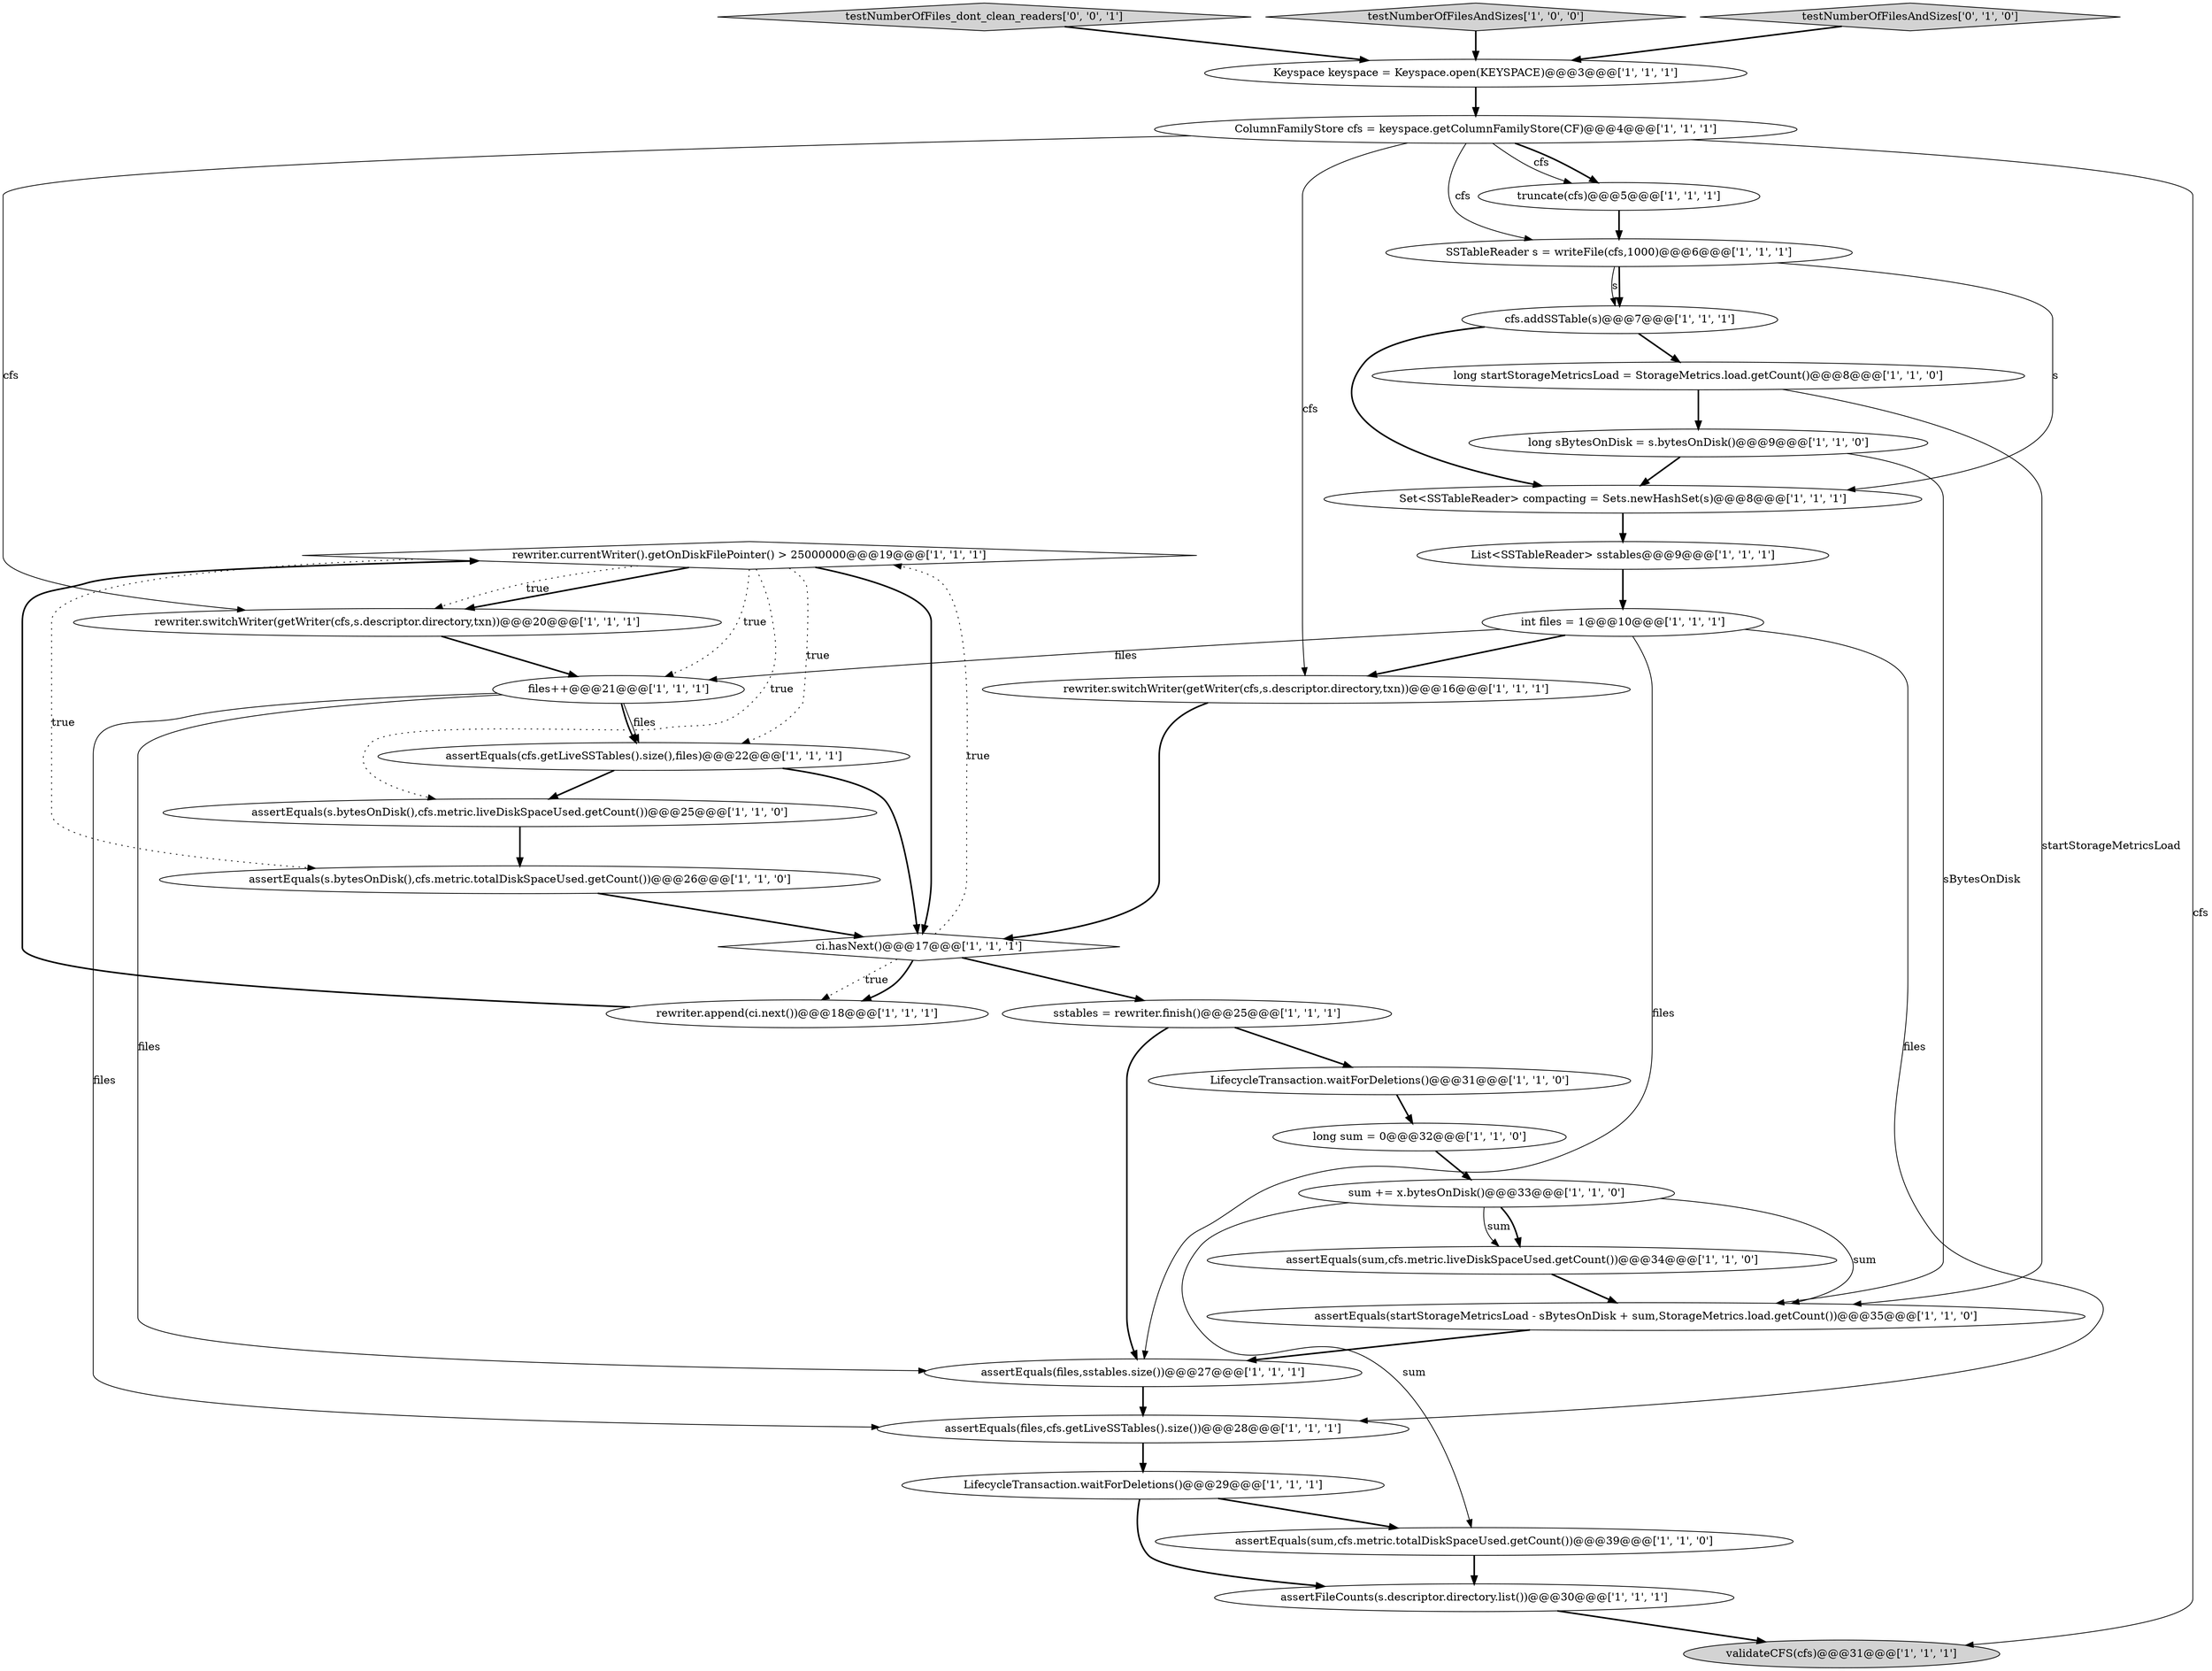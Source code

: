 digraph {
4 [style = filled, label = "rewriter.currentWriter().getOnDiskFilePointer() > 25000000@@@19@@@['1', '1', '1']", fillcolor = white, shape = diamond image = "AAA0AAABBB1BBB"];
33 [style = filled, label = "testNumberOfFiles_dont_clean_readers['0', '0', '1']", fillcolor = lightgray, shape = diamond image = "AAA0AAABBB3BBB"];
15 [style = filled, label = "cfs.addSSTable(s)@@@7@@@['1', '1', '1']", fillcolor = white, shape = ellipse image = "AAA0AAABBB1BBB"];
27 [style = filled, label = "assertEquals(sum,cfs.metric.liveDiskSpaceUsed.getCount())@@@34@@@['1', '1', '0']", fillcolor = white, shape = ellipse image = "AAA0AAABBB1BBB"];
9 [style = filled, label = "int files = 1@@@10@@@['1', '1', '1']", fillcolor = white, shape = ellipse image = "AAA0AAABBB1BBB"];
24 [style = filled, label = "assertEquals(cfs.getLiveSSTables().size(),files)@@@22@@@['1', '1', '1']", fillcolor = white, shape = ellipse image = "AAA0AAABBB1BBB"];
21 [style = filled, label = "rewriter.append(ci.next())@@@18@@@['1', '1', '1']", fillcolor = white, shape = ellipse image = "AAA0AAABBB1BBB"];
2 [style = filled, label = "rewriter.switchWriter(getWriter(cfs,s.descriptor.directory,txn))@@@20@@@['1', '1', '1']", fillcolor = white, shape = ellipse image = "AAA0AAABBB1BBB"];
0 [style = filled, label = "testNumberOfFilesAndSizes['1', '0', '0']", fillcolor = lightgray, shape = diamond image = "AAA0AAABBB1BBB"];
26 [style = filled, label = "LifecycleTransaction.waitForDeletions()@@@31@@@['1', '1', '0']", fillcolor = white, shape = ellipse image = "AAA0AAABBB1BBB"];
10 [style = filled, label = "assertEquals(s.bytesOnDisk(),cfs.metric.liveDiskSpaceUsed.getCount())@@@25@@@['1', '1', '0']", fillcolor = white, shape = ellipse image = "AAA0AAABBB1BBB"];
13 [style = filled, label = "List<SSTableReader> sstables@@@9@@@['1', '1', '1']", fillcolor = white, shape = ellipse image = "AAA0AAABBB1BBB"];
23 [style = filled, label = "assertEquals(startStorageMetricsLoad - sBytesOnDisk + sum,StorageMetrics.load.getCount())@@@35@@@['1', '1', '0']", fillcolor = white, shape = ellipse image = "AAA0AAABBB1BBB"];
17 [style = filled, label = "SSTableReader s = writeFile(cfs,1000)@@@6@@@['1', '1', '1']", fillcolor = white, shape = ellipse image = "AAA0AAABBB1BBB"];
18 [style = filled, label = "sstables = rewriter.finish()@@@25@@@['1', '1', '1']", fillcolor = white, shape = ellipse image = "AAA0AAABBB1BBB"];
1 [style = filled, label = "ci.hasNext()@@@17@@@['1', '1', '1']", fillcolor = white, shape = diamond image = "AAA0AAABBB1BBB"];
19 [style = filled, label = "assertEquals(files,cfs.getLiveSSTables().size())@@@28@@@['1', '1', '1']", fillcolor = white, shape = ellipse image = "AAA0AAABBB1BBB"];
31 [style = filled, label = "Set<SSTableReader> compacting = Sets.newHashSet(s)@@@8@@@['1', '1', '1']", fillcolor = white, shape = ellipse image = "AAA0AAABBB1BBB"];
22 [style = filled, label = "assertEquals(s.bytesOnDisk(),cfs.metric.totalDiskSpaceUsed.getCount())@@@26@@@['1', '1', '0']", fillcolor = white, shape = ellipse image = "AAA0AAABBB1BBB"];
20 [style = filled, label = "assertFileCounts(s.descriptor.directory.list())@@@30@@@['1', '1', '1']", fillcolor = white, shape = ellipse image = "AAA0AAABBB1BBB"];
5 [style = filled, label = "long sBytesOnDisk = s.bytesOnDisk()@@@9@@@['1', '1', '0']", fillcolor = white, shape = ellipse image = "AAA0AAABBB1BBB"];
12 [style = filled, label = "long startStorageMetricsLoad = StorageMetrics.load.getCount()@@@8@@@['1', '1', '0']", fillcolor = white, shape = ellipse image = "AAA0AAABBB1BBB"];
8 [style = filled, label = "files++@@@21@@@['1', '1', '1']", fillcolor = white, shape = ellipse image = "AAA0AAABBB1BBB"];
11 [style = filled, label = "assertEquals(sum,cfs.metric.totalDiskSpaceUsed.getCount())@@@39@@@['1', '1', '0']", fillcolor = white, shape = ellipse image = "AAA0AAABBB1BBB"];
3 [style = filled, label = "assertEquals(files,sstables.size())@@@27@@@['1', '1', '1']", fillcolor = white, shape = ellipse image = "AAA0AAABBB1BBB"];
16 [style = filled, label = "truncate(cfs)@@@5@@@['1', '1', '1']", fillcolor = white, shape = ellipse image = "AAA0AAABBB1BBB"];
14 [style = filled, label = "rewriter.switchWriter(getWriter(cfs,s.descriptor.directory,txn))@@@16@@@['1', '1', '1']", fillcolor = white, shape = ellipse image = "AAA0AAABBB1BBB"];
6 [style = filled, label = "Keyspace keyspace = Keyspace.open(KEYSPACE)@@@3@@@['1', '1', '1']", fillcolor = white, shape = ellipse image = "AAA0AAABBB1BBB"];
29 [style = filled, label = "sum += x.bytesOnDisk()@@@33@@@['1', '1', '0']", fillcolor = white, shape = ellipse image = "AAA0AAABBB1BBB"];
32 [style = filled, label = "testNumberOfFilesAndSizes['0', '1', '0']", fillcolor = lightgray, shape = diamond image = "AAA0AAABBB2BBB"];
28 [style = filled, label = "LifecycleTransaction.waitForDeletions()@@@29@@@['1', '1', '1']", fillcolor = white, shape = ellipse image = "AAA0AAABBB1BBB"];
7 [style = filled, label = "ColumnFamilyStore cfs = keyspace.getColumnFamilyStore(CF)@@@4@@@['1', '1', '1']", fillcolor = white, shape = ellipse image = "AAA0AAABBB1BBB"];
30 [style = filled, label = "long sum = 0@@@32@@@['1', '1', '0']", fillcolor = white, shape = ellipse image = "AAA0AAABBB1BBB"];
25 [style = filled, label = "validateCFS(cfs)@@@31@@@['1', '1', '1']", fillcolor = lightgray, shape = ellipse image = "AAA0AAABBB1BBB"];
24->10 [style = bold, label=""];
10->22 [style = bold, label=""];
11->20 [style = bold, label=""];
18->3 [style = bold, label=""];
12->5 [style = bold, label=""];
28->20 [style = bold, label=""];
0->6 [style = bold, label=""];
4->10 [style = dotted, label="true"];
17->15 [style = solid, label="s"];
9->8 [style = solid, label="files"];
17->31 [style = solid, label="s"];
31->13 [style = bold, label=""];
33->6 [style = bold, label=""];
28->11 [style = bold, label=""];
18->26 [style = bold, label=""];
5->23 [style = solid, label="sBytesOnDisk"];
4->8 [style = dotted, label="true"];
1->21 [style = dotted, label="true"];
1->18 [style = bold, label=""];
23->3 [style = bold, label=""];
8->19 [style = solid, label="files"];
1->4 [style = dotted, label="true"];
4->2 [style = bold, label=""];
16->17 [style = bold, label=""];
9->3 [style = solid, label="files"];
20->25 [style = bold, label=""];
7->14 [style = solid, label="cfs"];
7->2 [style = solid, label="cfs"];
30->29 [style = bold, label=""];
32->6 [style = bold, label=""];
29->27 [style = solid, label="sum"];
14->1 [style = bold, label=""];
4->2 [style = dotted, label="true"];
26->30 [style = bold, label=""];
29->27 [style = bold, label=""];
5->31 [style = bold, label=""];
3->19 [style = bold, label=""];
15->31 [style = bold, label=""];
4->22 [style = dotted, label="true"];
1->21 [style = bold, label=""];
7->16 [style = solid, label="cfs"];
12->23 [style = solid, label="startStorageMetricsLoad"];
7->25 [style = solid, label="cfs"];
7->16 [style = bold, label=""];
17->15 [style = bold, label=""];
9->14 [style = bold, label=""];
8->24 [style = solid, label="files"];
27->23 [style = bold, label=""];
15->12 [style = bold, label=""];
4->1 [style = bold, label=""];
13->9 [style = bold, label=""];
22->1 [style = bold, label=""];
19->28 [style = bold, label=""];
24->1 [style = bold, label=""];
7->17 [style = solid, label="cfs"];
6->7 [style = bold, label=""];
4->24 [style = dotted, label="true"];
8->3 [style = solid, label="files"];
9->19 [style = solid, label="files"];
29->23 [style = solid, label="sum"];
2->8 [style = bold, label=""];
21->4 [style = bold, label=""];
29->11 [style = solid, label="sum"];
8->24 [style = bold, label=""];
}

